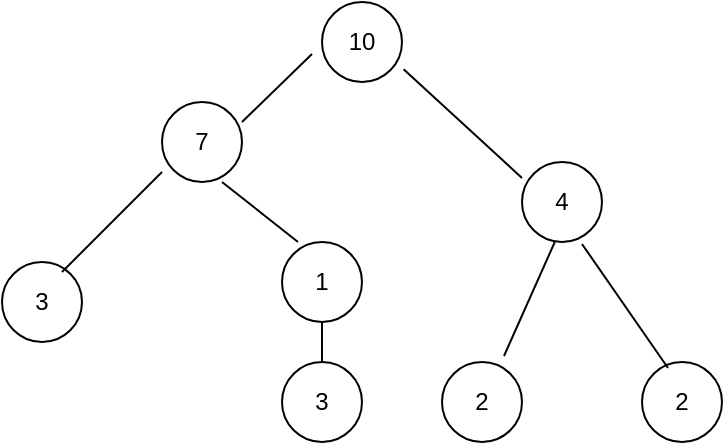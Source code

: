 <mxfile version="24.8.6">
  <diagram name="Page-1" id="eAXmCEPJEl8wzI3TKKYt">
    <mxGraphModel dx="1434" dy="754" grid="1" gridSize="10" guides="1" tooltips="1" connect="1" arrows="1" fold="1" page="1" pageScale="1" pageWidth="850" pageHeight="1100" math="0" shadow="0">
      <root>
        <mxCell id="0" />
        <mxCell id="1" parent="0" />
        <mxCell id="lnxJ0q8NsiQiwPAIgCfX-1" value="10" style="ellipse;whiteSpace=wrap;html=1;aspect=fixed;" vertex="1" parent="1">
          <mxGeometry x="380" y="120" width="40" height="40" as="geometry" />
        </mxCell>
        <mxCell id="lnxJ0q8NsiQiwPAIgCfX-2" value="7" style="ellipse;whiteSpace=wrap;html=1;aspect=fixed;" vertex="1" parent="1">
          <mxGeometry x="300" y="170" width="40" height="40" as="geometry" />
        </mxCell>
        <mxCell id="lnxJ0q8NsiQiwPAIgCfX-3" value="4" style="ellipse;whiteSpace=wrap;html=1;aspect=fixed;" vertex="1" parent="1">
          <mxGeometry x="480" y="200" width="40" height="40" as="geometry" />
        </mxCell>
        <mxCell id="lnxJ0q8NsiQiwPAIgCfX-4" value="3" style="ellipse;whiteSpace=wrap;html=1;aspect=fixed;" vertex="1" parent="1">
          <mxGeometry x="220" y="250" width="40" height="40" as="geometry" />
        </mxCell>
        <mxCell id="lnxJ0q8NsiQiwPAIgCfX-6" value="2" style="ellipse;whiteSpace=wrap;html=1;aspect=fixed;" vertex="1" parent="1">
          <mxGeometry x="440" y="300" width="40" height="40" as="geometry" />
        </mxCell>
        <mxCell id="lnxJ0q8NsiQiwPAIgCfX-7" value="2" style="ellipse;whiteSpace=wrap;html=1;aspect=fixed;" vertex="1" parent="1">
          <mxGeometry x="540" y="300" width="40" height="40" as="geometry" />
        </mxCell>
        <mxCell id="lnxJ0q8NsiQiwPAIgCfX-8" value="3" style="ellipse;whiteSpace=wrap;html=1;aspect=fixed;" vertex="1" parent="1">
          <mxGeometry x="360" y="300" width="40" height="40" as="geometry" />
        </mxCell>
        <mxCell id="lnxJ0q8NsiQiwPAIgCfX-11" value="" style="endArrow=none;html=1;rounded=0;" edge="1" parent="1">
          <mxGeometry width="50" height="50" relative="1" as="geometry">
            <mxPoint x="250" y="255" as="sourcePoint" />
            <mxPoint x="300" y="205" as="targetPoint" />
          </mxGeometry>
        </mxCell>
        <mxCell id="lnxJ0q8NsiQiwPAIgCfX-12" value="" style="endArrow=none;html=1;rounded=0;exitX=0.775;exitY=-0.075;exitDx=0;exitDy=0;exitPerimeter=0;" edge="1" parent="1" source="lnxJ0q8NsiQiwPAIgCfX-6">
          <mxGeometry width="50" height="50" relative="1" as="geometry">
            <mxPoint x="430.0" y="279.2" as="sourcePoint" />
            <mxPoint x="496.4" y="240" as="targetPoint" />
          </mxGeometry>
        </mxCell>
        <mxCell id="lnxJ0q8NsiQiwPAIgCfX-14" value="" style="endArrow=none;html=1;rounded=0;" edge="1" parent="1">
          <mxGeometry width="50" height="50" relative="1" as="geometry">
            <mxPoint x="340" y="180" as="sourcePoint" />
            <mxPoint x="375" y="146" as="targetPoint" />
          </mxGeometry>
        </mxCell>
        <mxCell id="lnxJ0q8NsiQiwPAIgCfX-15" value="" style="endArrow=none;html=1;rounded=0;entryX=0.2;entryY=0;entryDx=0;entryDy=0;entryPerimeter=0;" edge="1" parent="1" source="lnxJ0q8NsiQiwPAIgCfX-5">
          <mxGeometry width="50" height="50" relative="1" as="geometry">
            <mxPoint x="330" y="210" as="sourcePoint" />
            <mxPoint x="368" y="270" as="targetPoint" />
            <Array as="points" />
          </mxGeometry>
        </mxCell>
        <mxCell id="lnxJ0q8NsiQiwPAIgCfX-18" value="" style="endArrow=none;html=1;rounded=0;entryX=0.325;entryY=0.075;entryDx=0;entryDy=0;entryPerimeter=0;exitX=0.75;exitY=1.025;exitDx=0;exitDy=0;exitPerimeter=0;" edge="1" parent="1" source="lnxJ0q8NsiQiwPAIgCfX-3" target="lnxJ0q8NsiQiwPAIgCfX-7">
          <mxGeometry width="50" height="50" relative="1" as="geometry">
            <mxPoint x="570" y="240" as="sourcePoint" />
            <mxPoint x="610" y="290" as="targetPoint" />
          </mxGeometry>
        </mxCell>
        <mxCell id="lnxJ0q8NsiQiwPAIgCfX-19" value="" style="endArrow=none;html=1;rounded=0;entryX=0;entryY=0.2;entryDx=0;entryDy=0;entryPerimeter=0;exitX=1.02;exitY=0.84;exitDx=0;exitDy=0;exitPerimeter=0;" edge="1" parent="1" source="lnxJ0q8NsiQiwPAIgCfX-1" target="lnxJ0q8NsiQiwPAIgCfX-3">
          <mxGeometry width="50" height="50" relative="1" as="geometry">
            <mxPoint x="470" y="170" as="sourcePoint" />
            <mxPoint x="510" y="220" as="targetPoint" />
          </mxGeometry>
        </mxCell>
        <mxCell id="lnxJ0q8NsiQiwPAIgCfX-20" value="" style="endArrow=none;html=1;rounded=0;entryX=0.5;entryY=1;entryDx=0;entryDy=0;exitX=0.5;exitY=0;exitDx=0;exitDy=0;" edge="1" parent="1" source="lnxJ0q8NsiQiwPAIgCfX-8" target="lnxJ0q8NsiQiwPAIgCfX-5">
          <mxGeometry width="50" height="50" relative="1" as="geometry">
            <mxPoint x="365" y="370" as="sourcePoint" />
            <mxPoint x="450" y="360" as="targetPoint" />
          </mxGeometry>
        </mxCell>
        <mxCell id="lnxJ0q8NsiQiwPAIgCfX-22" value="" style="endArrow=none;html=1;rounded=0;entryX=0.2;entryY=0;entryDx=0;entryDy=0;entryPerimeter=0;" edge="1" parent="1" target="lnxJ0q8NsiQiwPAIgCfX-5">
          <mxGeometry width="50" height="50" relative="1" as="geometry">
            <mxPoint x="330" y="210" as="sourcePoint" />
            <mxPoint x="368" y="270" as="targetPoint" />
            <Array as="points" />
          </mxGeometry>
        </mxCell>
        <mxCell id="lnxJ0q8NsiQiwPAIgCfX-5" value="1" style="ellipse;whiteSpace=wrap;html=1;aspect=fixed;" vertex="1" parent="1">
          <mxGeometry x="360" y="240" width="40" height="40" as="geometry" />
        </mxCell>
      </root>
    </mxGraphModel>
  </diagram>
</mxfile>
